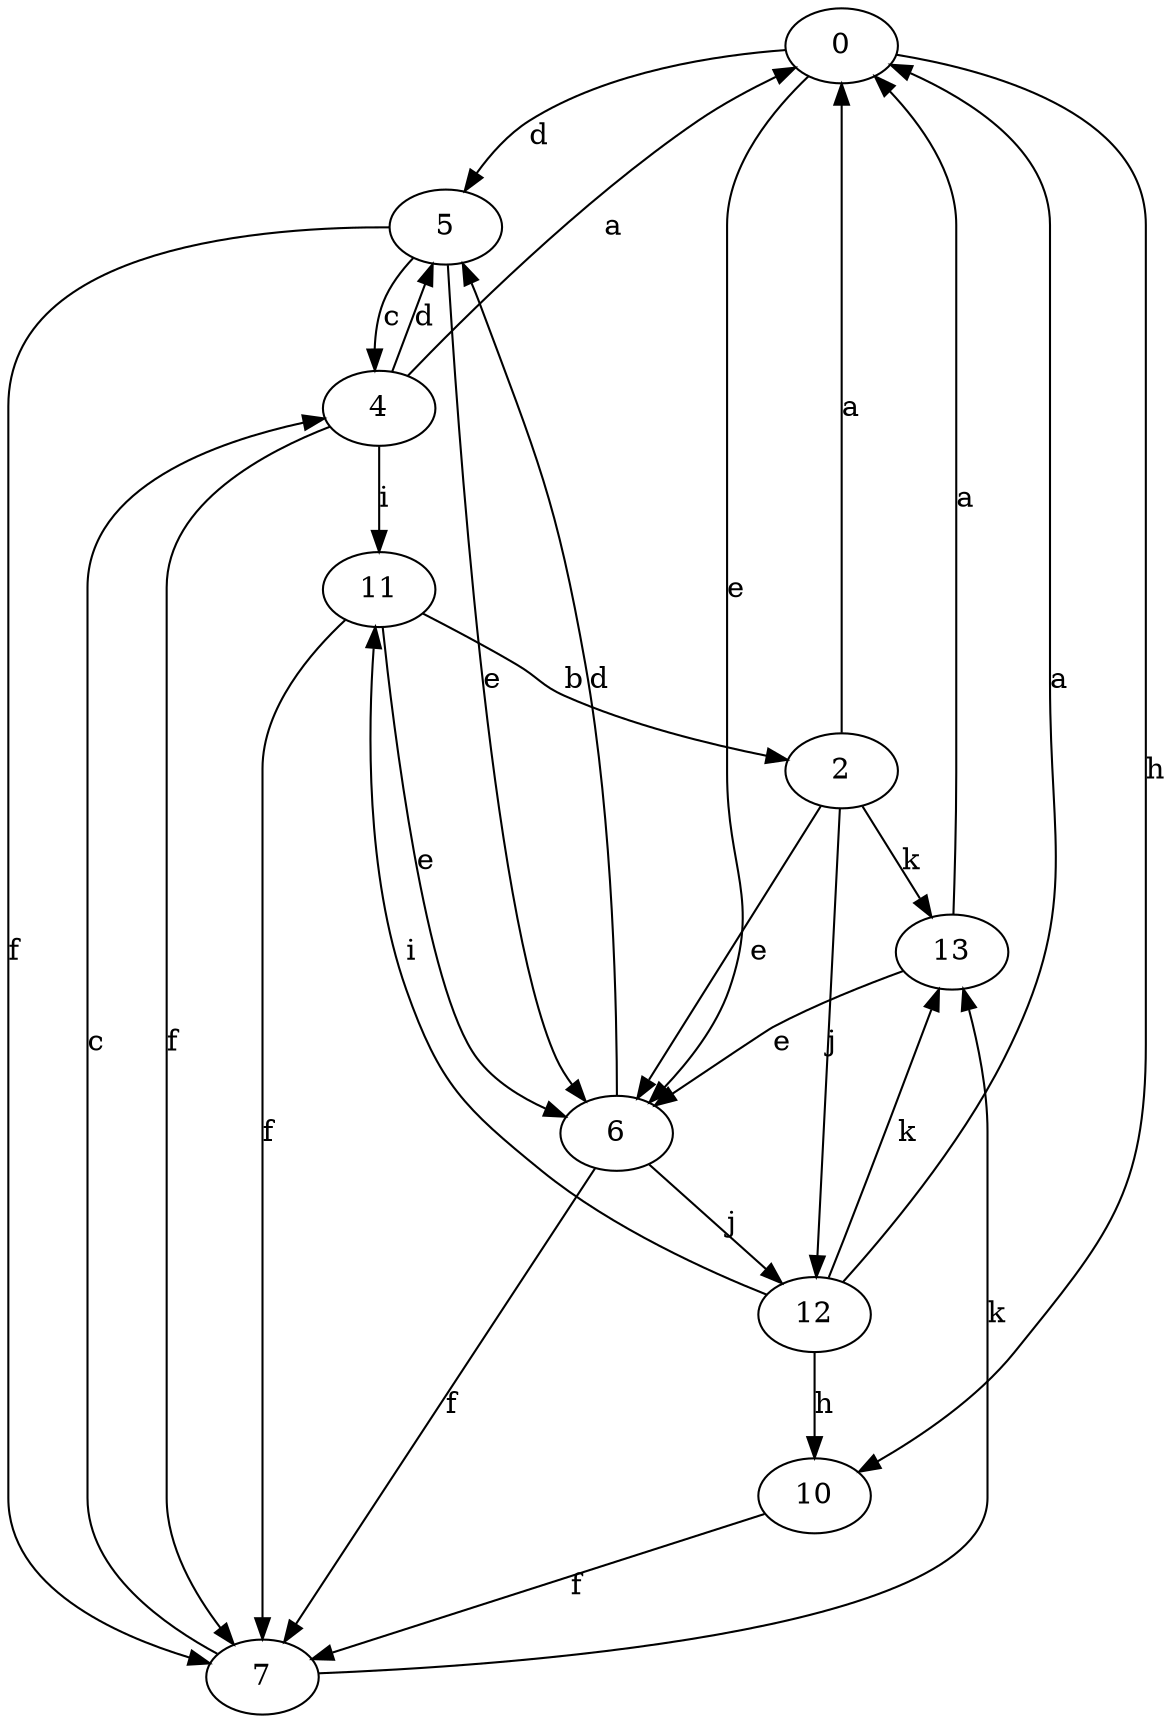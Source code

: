 strict digraph  {
0;
2;
4;
5;
6;
7;
10;
11;
12;
13;
0 -> 5  [label=d];
0 -> 6  [label=e];
0 -> 10  [label=h];
2 -> 0  [label=a];
2 -> 6  [label=e];
2 -> 12  [label=j];
2 -> 13  [label=k];
4 -> 0  [label=a];
4 -> 5  [label=d];
4 -> 7  [label=f];
4 -> 11  [label=i];
5 -> 4  [label=c];
5 -> 6  [label=e];
5 -> 7  [label=f];
6 -> 5  [label=d];
6 -> 7  [label=f];
6 -> 12  [label=j];
7 -> 4  [label=c];
7 -> 13  [label=k];
10 -> 7  [label=f];
11 -> 2  [label=b];
11 -> 6  [label=e];
11 -> 7  [label=f];
12 -> 0  [label=a];
12 -> 10  [label=h];
12 -> 11  [label=i];
12 -> 13  [label=k];
13 -> 0  [label=a];
13 -> 6  [label=e];
}
